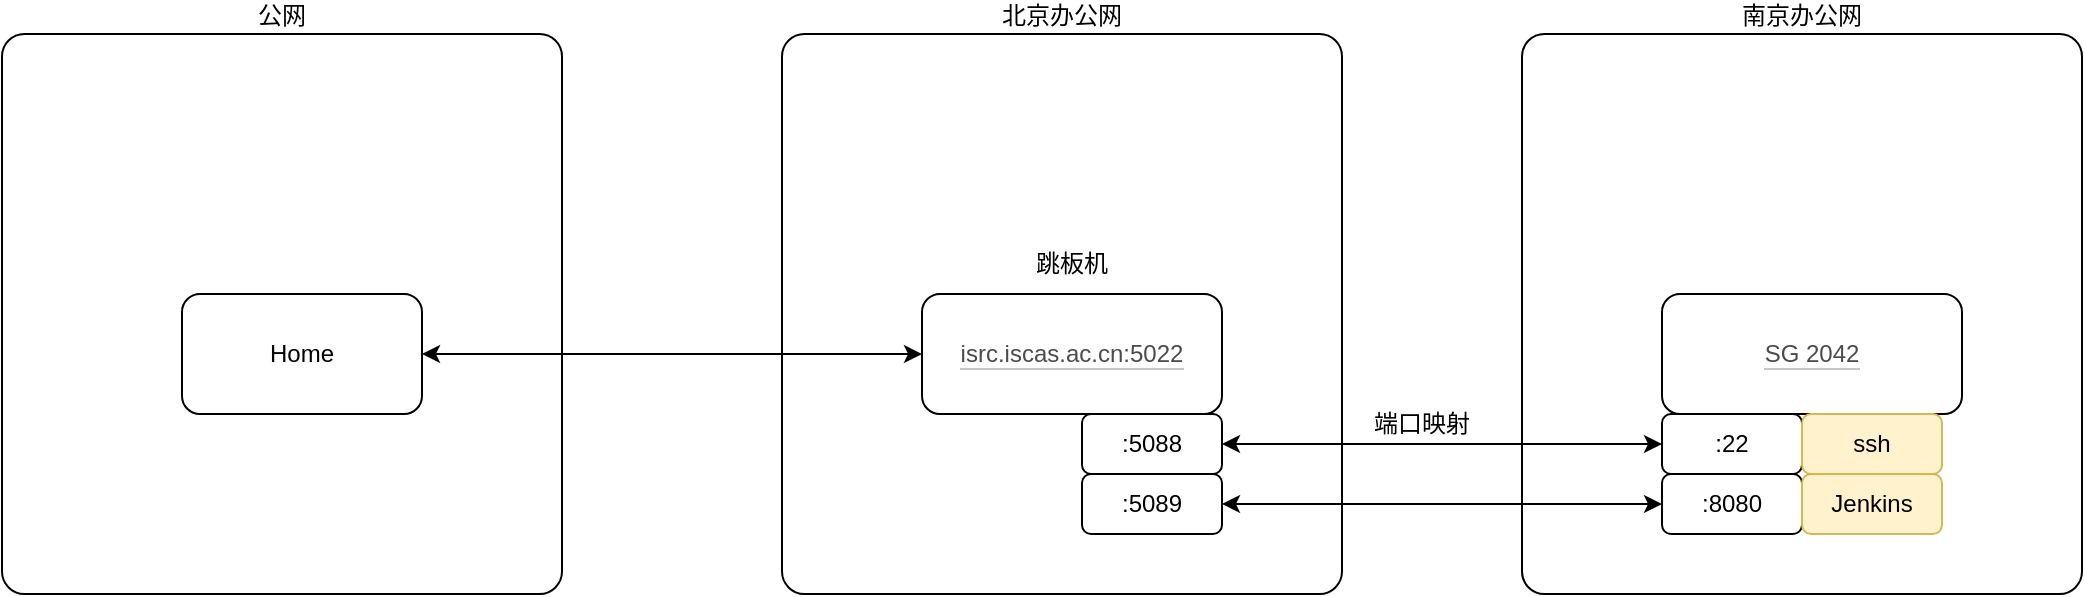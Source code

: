 <mxfile version="24.5.5" type="github">
  <diagram name="第 1 页" id="DirXx7b47t7gNk18HeAm">
    <mxGraphModel dx="2261" dy="761" grid="1" gridSize="10" guides="1" tooltips="1" connect="1" arrows="1" fold="1" page="1" pageScale="1" pageWidth="827" pageHeight="1169" math="0" shadow="0">
      <root>
        <mxCell id="0" />
        <mxCell id="1" parent="0" />
        <mxCell id="savJrED5YIGLC3cKT2Lo-5" value="&lt;div style=&quot;&quot;&gt;&lt;span style=&quot;background-color: initial;&quot;&gt;北京办公网&lt;/span&gt;&lt;/div&gt;" style="rounded=1;whiteSpace=wrap;html=1;align=center;labelPosition=center;verticalLabelPosition=top;verticalAlign=bottom;arcSize=4;" vertex="1" parent="1">
          <mxGeometry x="330" y="200" width="280" height="280" as="geometry" />
        </mxCell>
        <mxCell id="savJrED5YIGLC3cKT2Lo-4" value="&lt;div style=&quot;&quot;&gt;&lt;span style=&quot;background-color: initial;&quot;&gt;公网&lt;/span&gt;&lt;/div&gt;" style="rounded=1;whiteSpace=wrap;html=1;align=center;labelPosition=center;verticalLabelPosition=top;verticalAlign=bottom;arcSize=4;" vertex="1" parent="1">
          <mxGeometry x="-60" y="200" width="280" height="280" as="geometry" />
        </mxCell>
        <mxCell id="savJrED5YIGLC3cKT2Lo-1" value="Home" style="rounded=1;whiteSpace=wrap;html=1;" vertex="1" parent="1">
          <mxGeometry x="30" y="330" width="120" height="60" as="geometry" />
        </mxCell>
        <mxCell id="savJrED5YIGLC3cKT2Lo-2" value="&lt;span style=&quot;border-bottom:0.05em solid;border-color:rgba(55,53,47,.4);opacity:0.7&quot; class=&quot;link-annotation-unknown-block-id--957038794&quot;&gt;isrc.iscas.ac.cn:5022&lt;/span&gt;" style="rounded=1;whiteSpace=wrap;html=1;" vertex="1" parent="1">
          <mxGeometry x="400" y="330" width="150" height="60" as="geometry" />
        </mxCell>
        <mxCell id="savJrED5YIGLC3cKT2Lo-7" value="南京办公网" style="rounded=1;whiteSpace=wrap;html=1;align=center;labelPosition=center;verticalLabelPosition=top;verticalAlign=bottom;arcSize=4;" vertex="1" parent="1">
          <mxGeometry x="700" y="200" width="280" height="280" as="geometry" />
        </mxCell>
        <mxCell id="savJrED5YIGLC3cKT2Lo-8" value="&lt;span style=&quot;border-bottom:0.05em solid;border-color:rgba(55,53,47,.4);opacity:0.7&quot; class=&quot;link-annotation-unknown-block-id--957038794&quot;&gt;SG 2042&lt;/span&gt;" style="rounded=1;whiteSpace=wrap;html=1;" vertex="1" parent="1">
          <mxGeometry x="770" y="330" width="150" height="60" as="geometry" />
        </mxCell>
        <mxCell id="savJrED5YIGLC3cKT2Lo-9" value="跳板机" style="text;html=1;align=center;verticalAlign=middle;whiteSpace=wrap;rounded=0;" vertex="1" parent="1">
          <mxGeometry x="445" y="300" width="60" height="30" as="geometry" />
        </mxCell>
        <mxCell id="savJrED5YIGLC3cKT2Lo-10" value=":5088" style="rounded=1;whiteSpace=wrap;html=1;" vertex="1" parent="1">
          <mxGeometry x="480" y="390" width="70" height="30" as="geometry" />
        </mxCell>
        <mxCell id="savJrED5YIGLC3cKT2Lo-11" value=":5089" style="rounded=1;whiteSpace=wrap;html=1;" vertex="1" parent="1">
          <mxGeometry x="480" y="420" width="70" height="30" as="geometry" />
        </mxCell>
        <mxCell id="savJrED5YIGLC3cKT2Lo-12" value=":22" style="rounded=1;whiteSpace=wrap;html=1;" vertex="1" parent="1">
          <mxGeometry x="770" y="390" width="70" height="30" as="geometry" />
        </mxCell>
        <mxCell id="savJrED5YIGLC3cKT2Lo-13" value=":8080" style="rounded=1;whiteSpace=wrap;html=1;" vertex="1" parent="1">
          <mxGeometry x="770" y="420" width="70" height="30" as="geometry" />
        </mxCell>
        <mxCell id="savJrED5YIGLC3cKT2Lo-14" value="" style="endArrow=classic;startArrow=classic;html=1;rounded=0;entryX=0;entryY=0.5;entryDx=0;entryDy=0;" edge="1" parent="1" source="savJrED5YIGLC3cKT2Lo-10" target="savJrED5YIGLC3cKT2Lo-12">
          <mxGeometry width="50" height="50" relative="1" as="geometry">
            <mxPoint x="680" y="430" as="sourcePoint" />
            <mxPoint x="730" y="380" as="targetPoint" />
          </mxGeometry>
        </mxCell>
        <mxCell id="savJrED5YIGLC3cKT2Lo-15" value="" style="endArrow=classic;startArrow=classic;html=1;rounded=0;entryX=0;entryY=0.5;entryDx=0;entryDy=0;exitX=1;exitY=0.5;exitDx=0;exitDy=0;" edge="1" parent="1" source="savJrED5YIGLC3cKT2Lo-11" target="savJrED5YIGLC3cKT2Lo-13">
          <mxGeometry width="50" height="50" relative="1" as="geometry">
            <mxPoint x="560" y="470" as="sourcePoint" />
            <mxPoint x="780" y="470" as="targetPoint" />
          </mxGeometry>
        </mxCell>
        <mxCell id="savJrED5YIGLC3cKT2Lo-16" value="Jenkins" style="rounded=1;whiteSpace=wrap;html=1;fillColor=#fff2cc;strokeColor=#d6b656;" vertex="1" parent="1">
          <mxGeometry x="840" y="420" width="70" height="30" as="geometry" />
        </mxCell>
        <mxCell id="savJrED5YIGLC3cKT2Lo-17" value="ssh" style="rounded=1;whiteSpace=wrap;html=1;fillColor=#fff2cc;strokeColor=#d6b656;" vertex="1" parent="1">
          <mxGeometry x="840" y="390" width="70" height="30" as="geometry" />
        </mxCell>
        <mxCell id="savJrED5YIGLC3cKT2Lo-18" value="" style="endArrow=classic;startArrow=classic;html=1;rounded=0;" edge="1" parent="1" source="savJrED5YIGLC3cKT2Lo-1" target="savJrED5YIGLC3cKT2Lo-2">
          <mxGeometry width="50" height="50" relative="1" as="geometry">
            <mxPoint x="90" y="330" as="sourcePoint" />
            <mxPoint x="140" y="280" as="targetPoint" />
          </mxGeometry>
        </mxCell>
        <mxCell id="savJrED5YIGLC3cKT2Lo-19" value="端口映射" style="text;html=1;align=center;verticalAlign=middle;whiteSpace=wrap;rounded=0;" vertex="1" parent="1">
          <mxGeometry x="620" y="380" width="60" height="30" as="geometry" />
        </mxCell>
      </root>
    </mxGraphModel>
  </diagram>
</mxfile>
